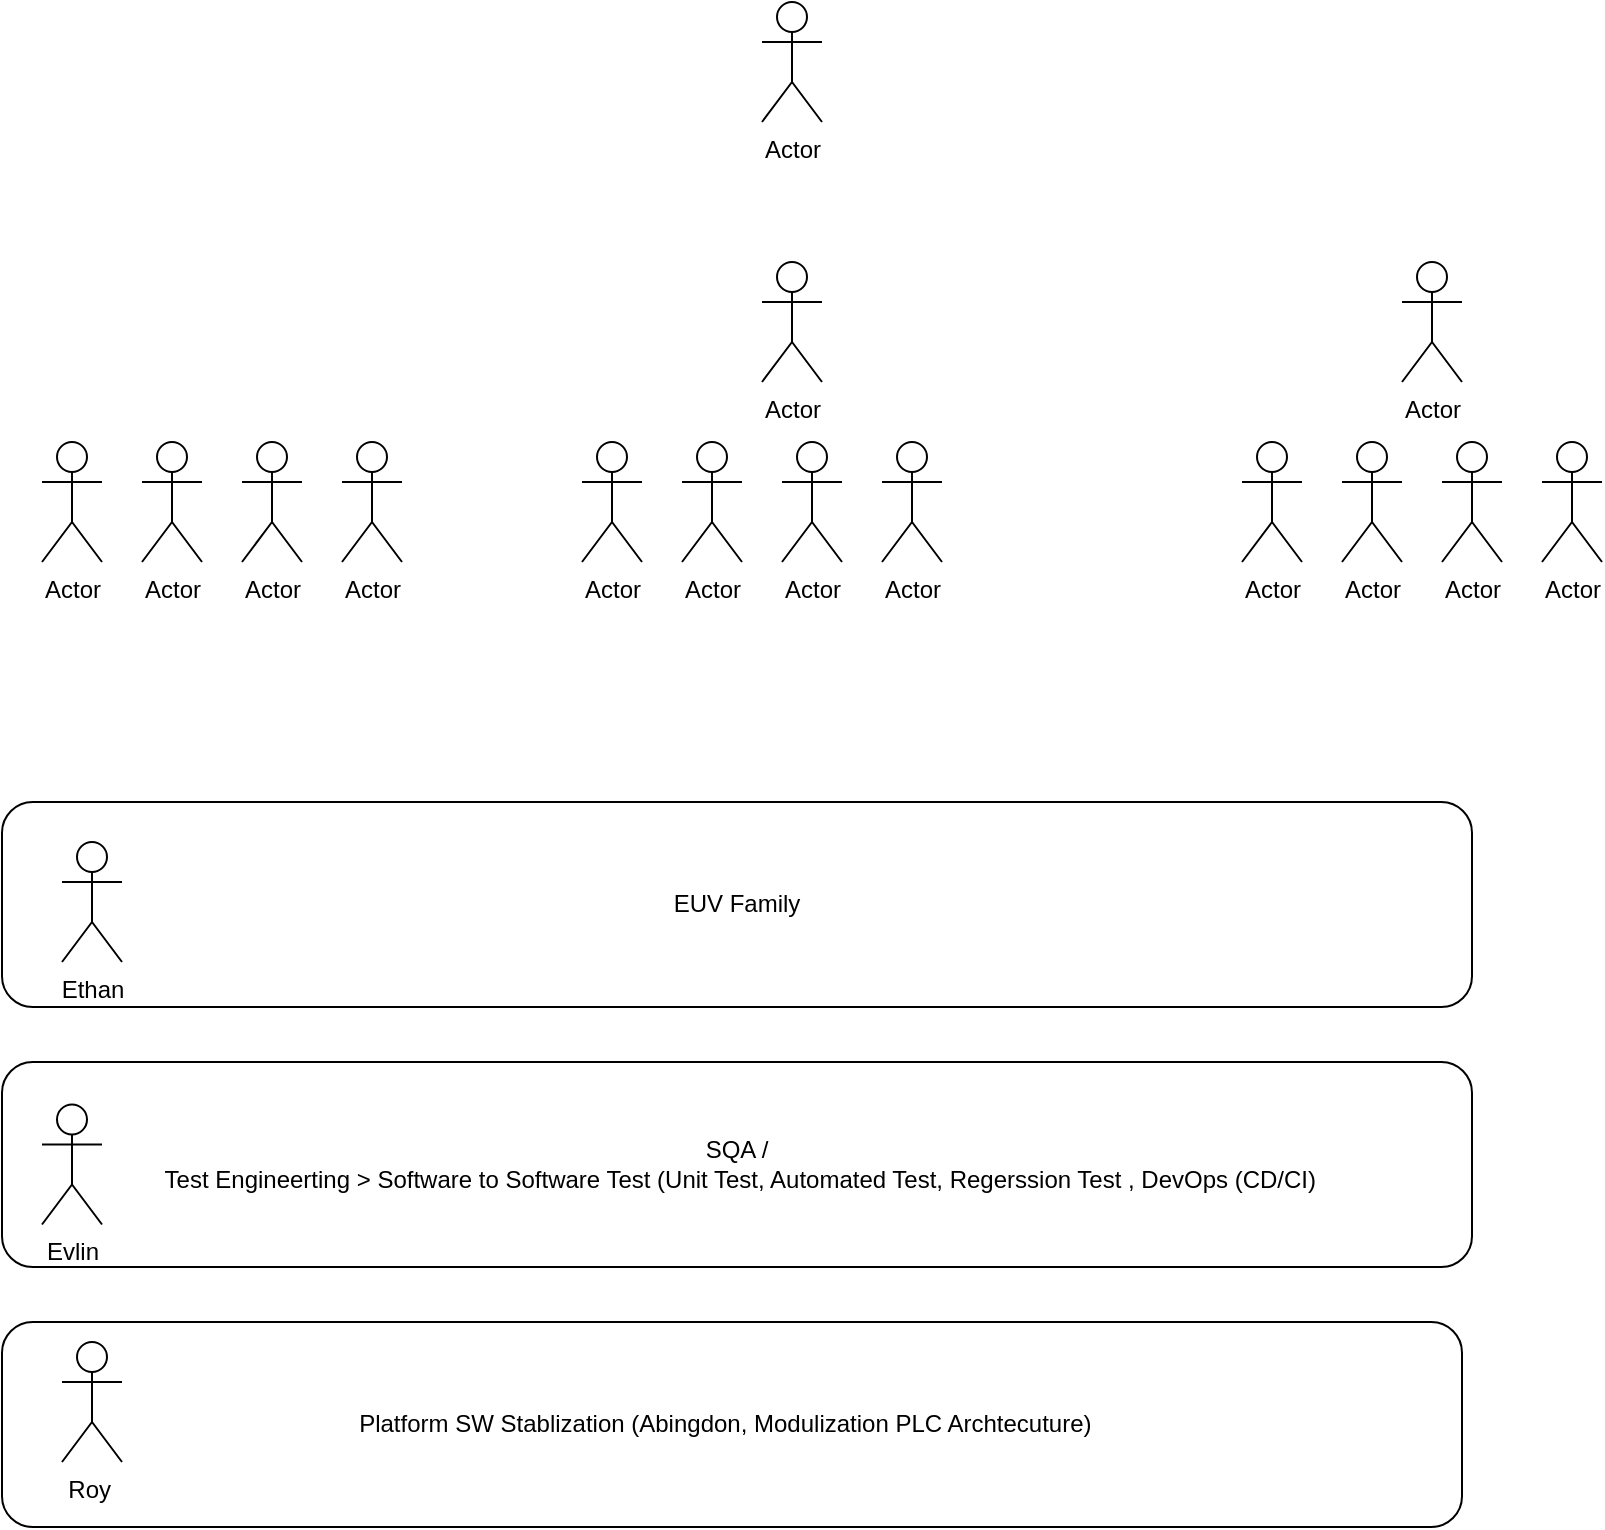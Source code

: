 <mxfile version="21.2.9" type="github">
  <diagram name="페이지-1" id="UG-Ofu5WpkIKn-2PXktu">
    <mxGraphModel dx="1434" dy="739" grid="1" gridSize="10" guides="1" tooltips="1" connect="1" arrows="1" fold="1" page="1" pageScale="1" pageWidth="827" pageHeight="1169" math="0" shadow="0">
      <root>
        <mxCell id="0" />
        <mxCell id="1" parent="0" />
        <mxCell id="Pk6wZpclqD4QDxRbJoCq-24" value="Platform SW Stablization (Abingdon, Modulization PLC Archtecuture)&amp;nbsp;&amp;nbsp;" style="rounded=1;whiteSpace=wrap;html=1;" vertex="1" parent="1">
          <mxGeometry x="60" y="810" width="730" height="102.5" as="geometry" />
        </mxCell>
        <mxCell id="Pk6wZpclqD4QDxRbJoCq-1" value="Actor" style="shape=umlActor;verticalLabelPosition=bottom;verticalAlign=top;html=1;outlineConnect=0;" vertex="1" parent="1">
          <mxGeometry x="440" y="150" width="30" height="60" as="geometry" />
        </mxCell>
        <mxCell id="Pk6wZpclqD4QDxRbJoCq-2" value="Actor" style="shape=umlActor;verticalLabelPosition=bottom;verticalAlign=top;html=1;outlineConnect=0;" vertex="1" parent="1">
          <mxGeometry x="80" y="370" width="30" height="60" as="geometry" />
        </mxCell>
        <mxCell id="Pk6wZpclqD4QDxRbJoCq-3" value="Actor" style="shape=umlActor;verticalLabelPosition=bottom;verticalAlign=top;html=1;outlineConnect=0;" vertex="1" parent="1">
          <mxGeometry x="130" y="370" width="30" height="60" as="geometry" />
        </mxCell>
        <mxCell id="Pk6wZpclqD4QDxRbJoCq-5" value="Actor" style="shape=umlActor;verticalLabelPosition=bottom;verticalAlign=top;html=1;outlineConnect=0;" vertex="1" parent="1">
          <mxGeometry x="180" y="370" width="30" height="60" as="geometry" />
        </mxCell>
        <mxCell id="Pk6wZpclqD4QDxRbJoCq-7" value="Actor" style="shape=umlActor;verticalLabelPosition=bottom;verticalAlign=top;html=1;outlineConnect=0;" vertex="1" parent="1">
          <mxGeometry x="230" y="370" width="30" height="60" as="geometry" />
        </mxCell>
        <mxCell id="Pk6wZpclqD4QDxRbJoCq-9" value="Actor" style="shape=umlActor;verticalLabelPosition=bottom;verticalAlign=top;html=1;outlineConnect=0;" vertex="1" parent="1">
          <mxGeometry x="440" y="280" width="30" height="60" as="geometry" />
        </mxCell>
        <mxCell id="Pk6wZpclqD4QDxRbJoCq-10" value="Actor" style="shape=umlActor;verticalLabelPosition=bottom;verticalAlign=top;html=1;outlineConnect=0;" vertex="1" parent="1">
          <mxGeometry x="760" y="280" width="30" height="60" as="geometry" />
        </mxCell>
        <mxCell id="Pk6wZpclqD4QDxRbJoCq-11" value="Actor" style="shape=umlActor;verticalLabelPosition=bottom;verticalAlign=top;html=1;outlineConnect=0;" vertex="1" parent="1">
          <mxGeometry x="350" y="370" width="30" height="60" as="geometry" />
        </mxCell>
        <mxCell id="Pk6wZpclqD4QDxRbJoCq-12" value="Actor" style="shape=umlActor;verticalLabelPosition=bottom;verticalAlign=top;html=1;outlineConnect=0;" vertex="1" parent="1">
          <mxGeometry x="400" y="370" width="30" height="60" as="geometry" />
        </mxCell>
        <mxCell id="Pk6wZpclqD4QDxRbJoCq-13" value="Actor" style="shape=umlActor;verticalLabelPosition=bottom;verticalAlign=top;html=1;outlineConnect=0;" vertex="1" parent="1">
          <mxGeometry x="450" y="370" width="30" height="60" as="geometry" />
        </mxCell>
        <mxCell id="Pk6wZpclqD4QDxRbJoCq-14" value="Actor" style="shape=umlActor;verticalLabelPosition=bottom;verticalAlign=top;html=1;outlineConnect=0;" vertex="1" parent="1">
          <mxGeometry x="500" y="370" width="30" height="60" as="geometry" />
        </mxCell>
        <mxCell id="Pk6wZpclqD4QDxRbJoCq-15" value="Actor" style="shape=umlActor;verticalLabelPosition=bottom;verticalAlign=top;html=1;outlineConnect=0;" vertex="1" parent="1">
          <mxGeometry x="680" y="370" width="30" height="60" as="geometry" />
        </mxCell>
        <mxCell id="Pk6wZpclqD4QDxRbJoCq-16" value="Actor" style="shape=umlActor;verticalLabelPosition=bottom;verticalAlign=top;html=1;outlineConnect=0;" vertex="1" parent="1">
          <mxGeometry x="730" y="370" width="30" height="60" as="geometry" />
        </mxCell>
        <mxCell id="Pk6wZpclqD4QDxRbJoCq-17" value="Actor" style="shape=umlActor;verticalLabelPosition=bottom;verticalAlign=top;html=1;outlineConnect=0;" vertex="1" parent="1">
          <mxGeometry x="780" y="370" width="30" height="60" as="geometry" />
        </mxCell>
        <mxCell id="Pk6wZpclqD4QDxRbJoCq-18" value="Actor" style="shape=umlActor;verticalLabelPosition=bottom;verticalAlign=top;html=1;outlineConnect=0;" vertex="1" parent="1">
          <mxGeometry x="830" y="370" width="30" height="60" as="geometry" />
        </mxCell>
        <mxCell id="Pk6wZpclqD4QDxRbJoCq-19" value="EUV Family" style="rounded=1;whiteSpace=wrap;html=1;" vertex="1" parent="1">
          <mxGeometry x="60" y="550" width="735" height="102.5" as="geometry" />
        </mxCell>
        <mxCell id="Pk6wZpclqD4QDxRbJoCq-4" value="Ethan" style="shape=umlActor;verticalLabelPosition=bottom;verticalAlign=top;html=1;outlineConnect=0;" vertex="1" parent="1">
          <mxGeometry x="90" y="570" width="30" height="60" as="geometry" />
        </mxCell>
        <mxCell id="Pk6wZpclqD4QDxRbJoCq-21" value="SQA /&lt;br&gt;&amp;nbsp;Test Engineerting &amp;gt; Software to Software Test (Unit Test, Automated Test, Regerssion Test , DevOps (CD/CI)" style="rounded=1;whiteSpace=wrap;html=1;" vertex="1" parent="1">
          <mxGeometry x="60" y="680" width="735" height="102.5" as="geometry" />
        </mxCell>
        <mxCell id="Pk6wZpclqD4QDxRbJoCq-22" value="Evlin" style="shape=umlActor;verticalLabelPosition=bottom;verticalAlign=top;html=1;outlineConnect=0;" vertex="1" parent="1">
          <mxGeometry x="80" y="701.25" width="30" height="60" as="geometry" />
        </mxCell>
        <mxCell id="Pk6wZpclqD4QDxRbJoCq-23" value="Roy&amp;nbsp;" style="shape=umlActor;verticalLabelPosition=bottom;verticalAlign=top;html=1;outlineConnect=0;" vertex="1" parent="1">
          <mxGeometry x="90" y="820" width="30" height="60" as="geometry" />
        </mxCell>
      </root>
    </mxGraphModel>
  </diagram>
</mxfile>
